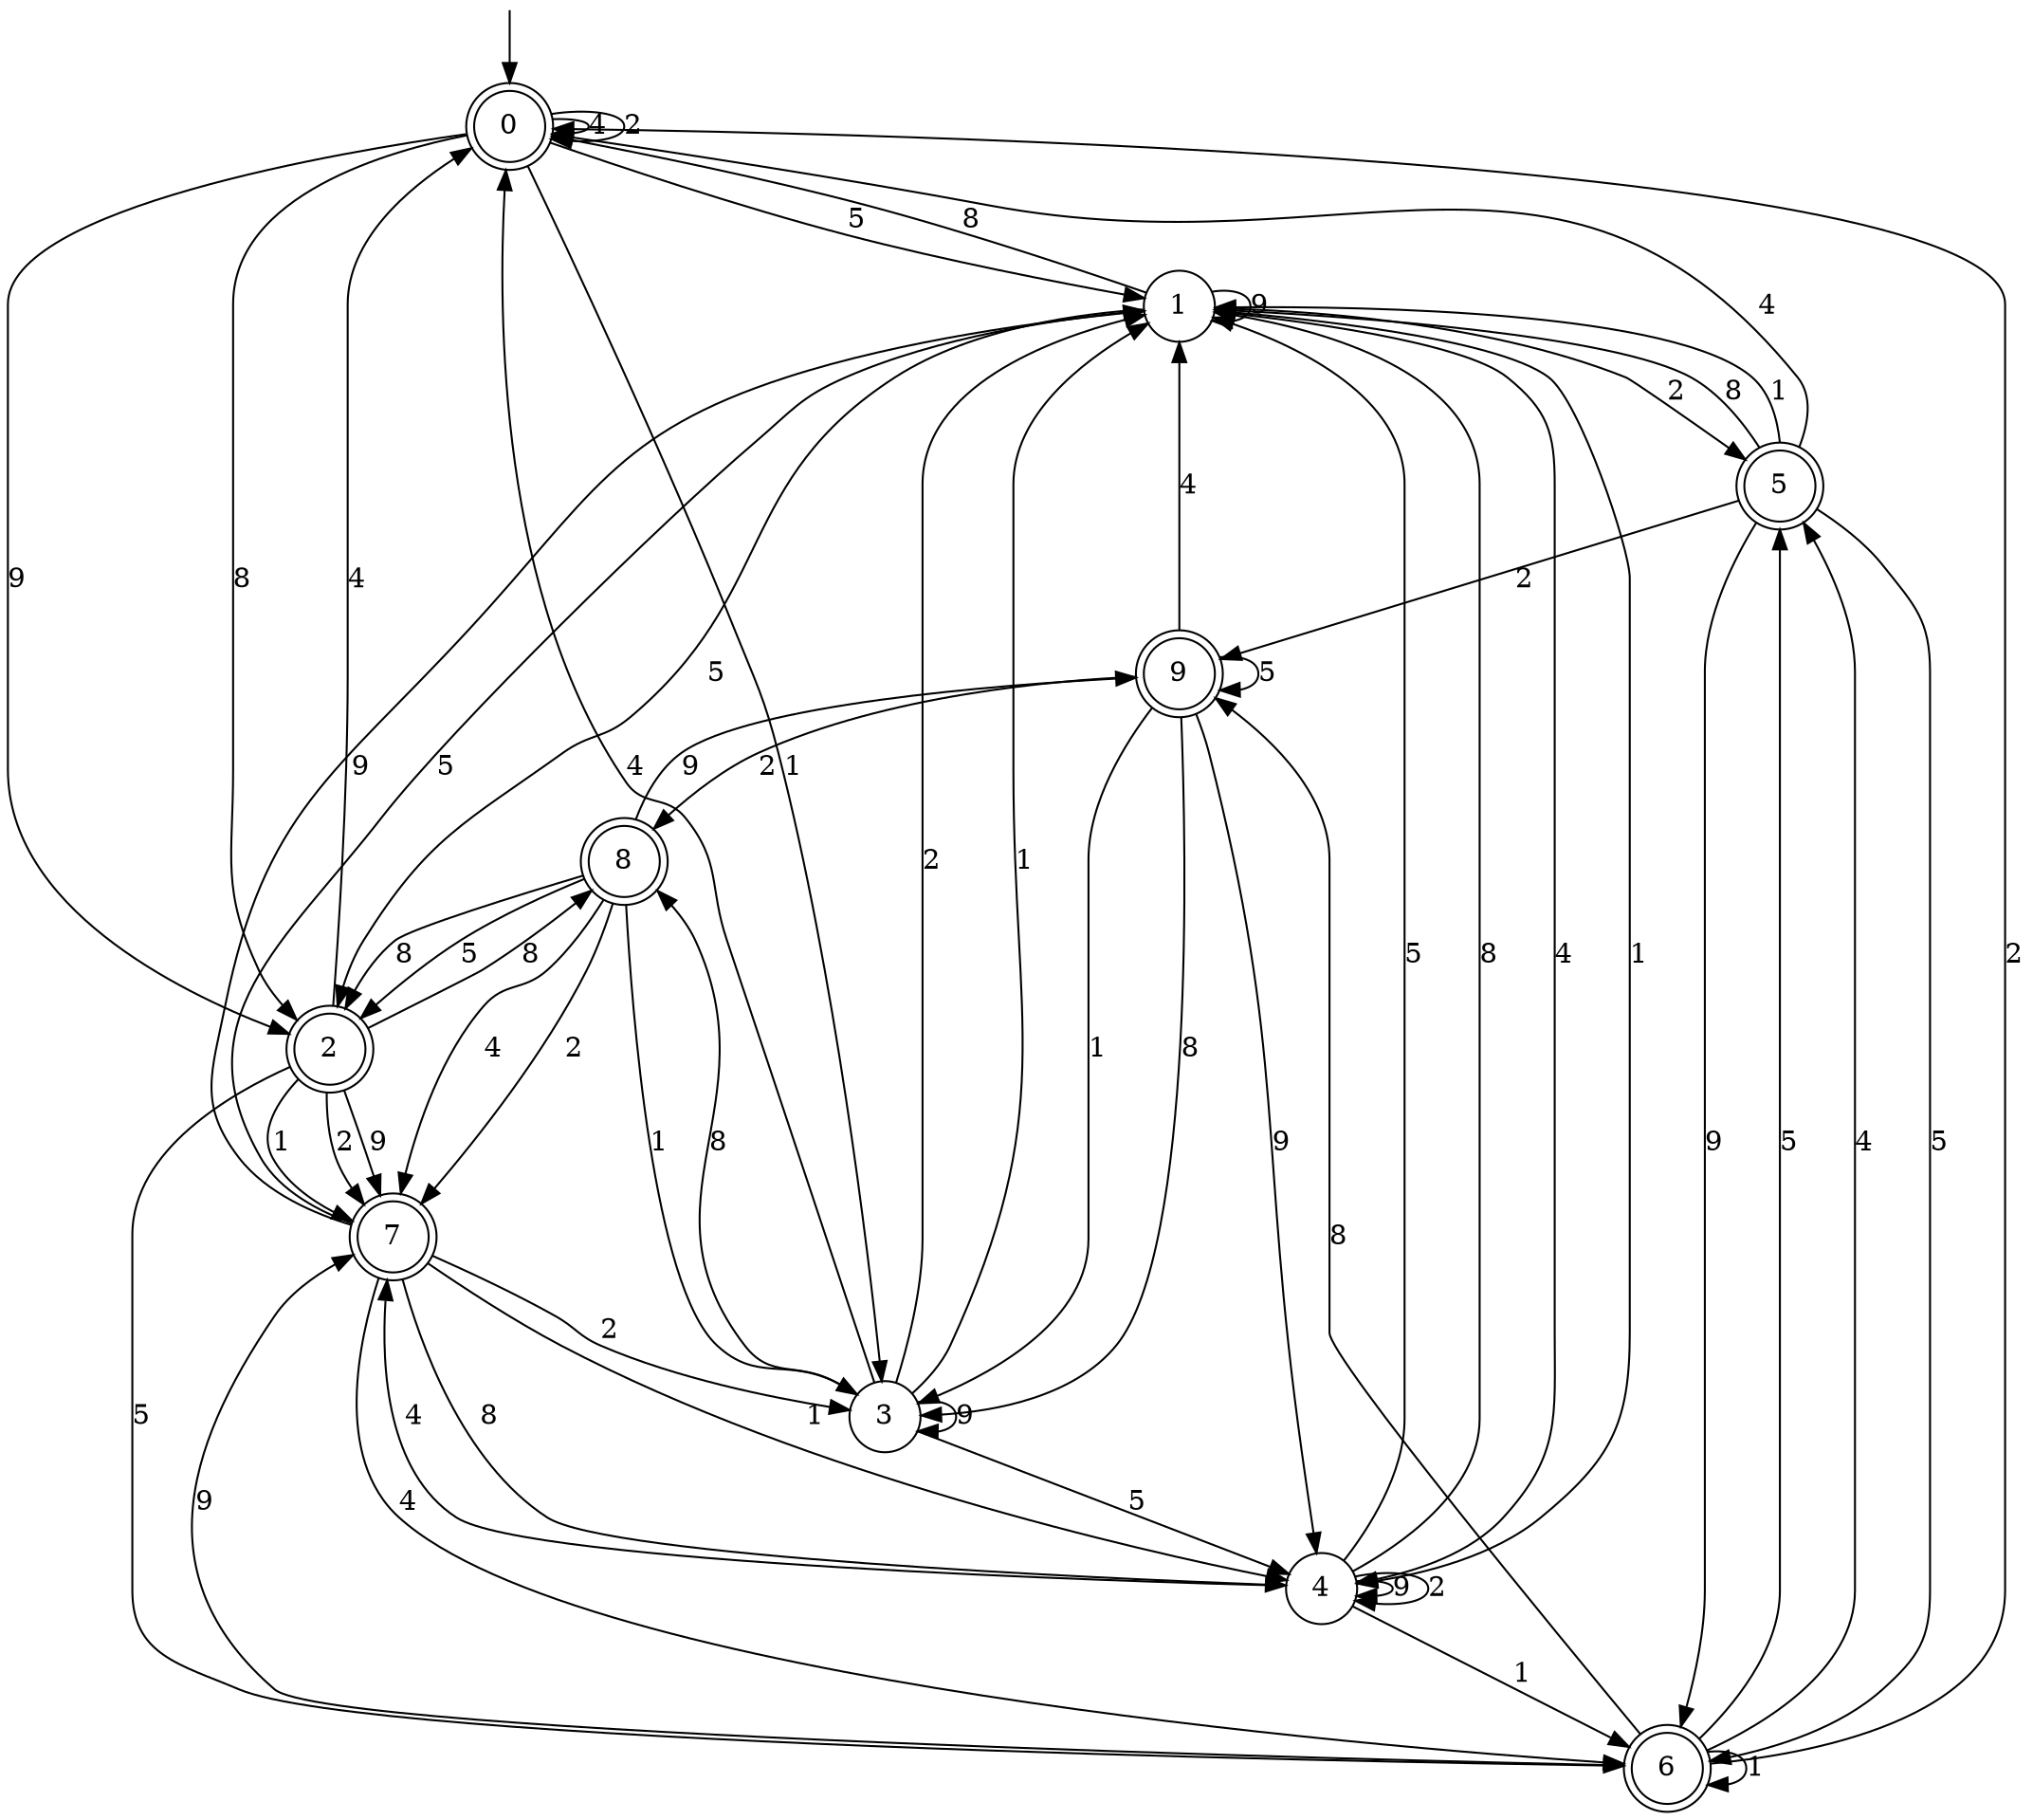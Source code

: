 digraph g {

	s0 [shape="doublecircle" label="0"];
	s1 [shape="circle" label="1"];
	s2 [shape="doublecircle" label="2"];
	s3 [shape="circle" label="3"];
	s4 [shape="circle" label="4"];
	s5 [shape="doublecircle" label="5"];
	s6 [shape="doublecircle" label="6"];
	s7 [shape="doublecircle" label="7"];
	s8 [shape="doublecircle" label="8"];
	s9 [shape="doublecircle" label="9"];
	s0 -> s1 [label="5"];
	s0 -> s2 [label="9"];
	s0 -> s0 [label="4"];
	s0 -> s2 [label="8"];
	s0 -> s3 [label="1"];
	s0 -> s0 [label="2"];
	s1 -> s2 [label="5"];
	s1 -> s1 [label="9"];
	s1 -> s4 [label="4"];
	s1 -> s0 [label="8"];
	s1 -> s4 [label="1"];
	s1 -> s5 [label="2"];
	s2 -> s6 [label="5"];
	s2 -> s7 [label="9"];
	s2 -> s0 [label="4"];
	s2 -> s8 [label="8"];
	s2 -> s7 [label="1"];
	s2 -> s7 [label="2"];
	s3 -> s4 [label="5"];
	s3 -> s3 [label="9"];
	s3 -> s0 [label="4"];
	s3 -> s8 [label="8"];
	s3 -> s1 [label="1"];
	s3 -> s1 [label="2"];
	s4 -> s1 [label="5"];
	s4 -> s4 [label="9"];
	s4 -> s7 [label="4"];
	s4 -> s1 [label="8"];
	s4 -> s6 [label="1"];
	s4 -> s4 [label="2"];
	s5 -> s6 [label="5"];
	s5 -> s6 [label="9"];
	s5 -> s0 [label="4"];
	s5 -> s1 [label="8"];
	s5 -> s1 [label="1"];
	s5 -> s9 [label="2"];
	s6 -> s5 [label="5"];
	s6 -> s7 [label="9"];
	s6 -> s5 [label="4"];
	s6 -> s9 [label="8"];
	s6 -> s6 [label="1"];
	s6 -> s0 [label="2"];
	s7 -> s1 [label="5"];
	s7 -> s1 [label="9"];
	s7 -> s6 [label="4"];
	s7 -> s4 [label="8"];
	s7 -> s4 [label="1"];
	s7 -> s3 [label="2"];
	s8 -> s2 [label="5"];
	s8 -> s9 [label="9"];
	s8 -> s7 [label="4"];
	s8 -> s2 [label="8"];
	s8 -> s3 [label="1"];
	s8 -> s7 [label="2"];
	s9 -> s9 [label="5"];
	s9 -> s4 [label="9"];
	s9 -> s1 [label="4"];
	s9 -> s3 [label="8"];
	s9 -> s3 [label="1"];
	s9 -> s8 [label="2"];

__start0 [label="" shape="none" width="0" height="0"];
__start0 -> s0;

}
